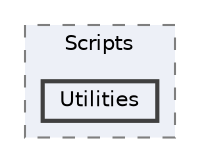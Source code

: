 digraph "Assets/Scripts/Utilities"
{
 // LATEX_PDF_SIZE
  bgcolor="transparent";
  edge [fontname=Helvetica,fontsize=10,labelfontname=Helvetica,labelfontsize=10];
  node [fontname=Helvetica,fontsize=10,shape=box,height=0.2,width=0.4];
  compound=true
  subgraph clusterdir_f13b41af88cf68434578284aaf699e39 {
    graph [ bgcolor="#edf0f7", pencolor="grey50", label="Scripts", fontname=Helvetica,fontsize=10 style="filled,dashed", URL="dir_f13b41af88cf68434578284aaf699e39.html",tooltip=""]
  dir_9a8a399c0f22bb5d62f2b37cff843210 [label="Utilities", fillcolor="#edf0f7", color="grey25", style="filled,bold", URL="dir_9a8a399c0f22bb5d62f2b37cff843210.html",tooltip=""];
  }
}
